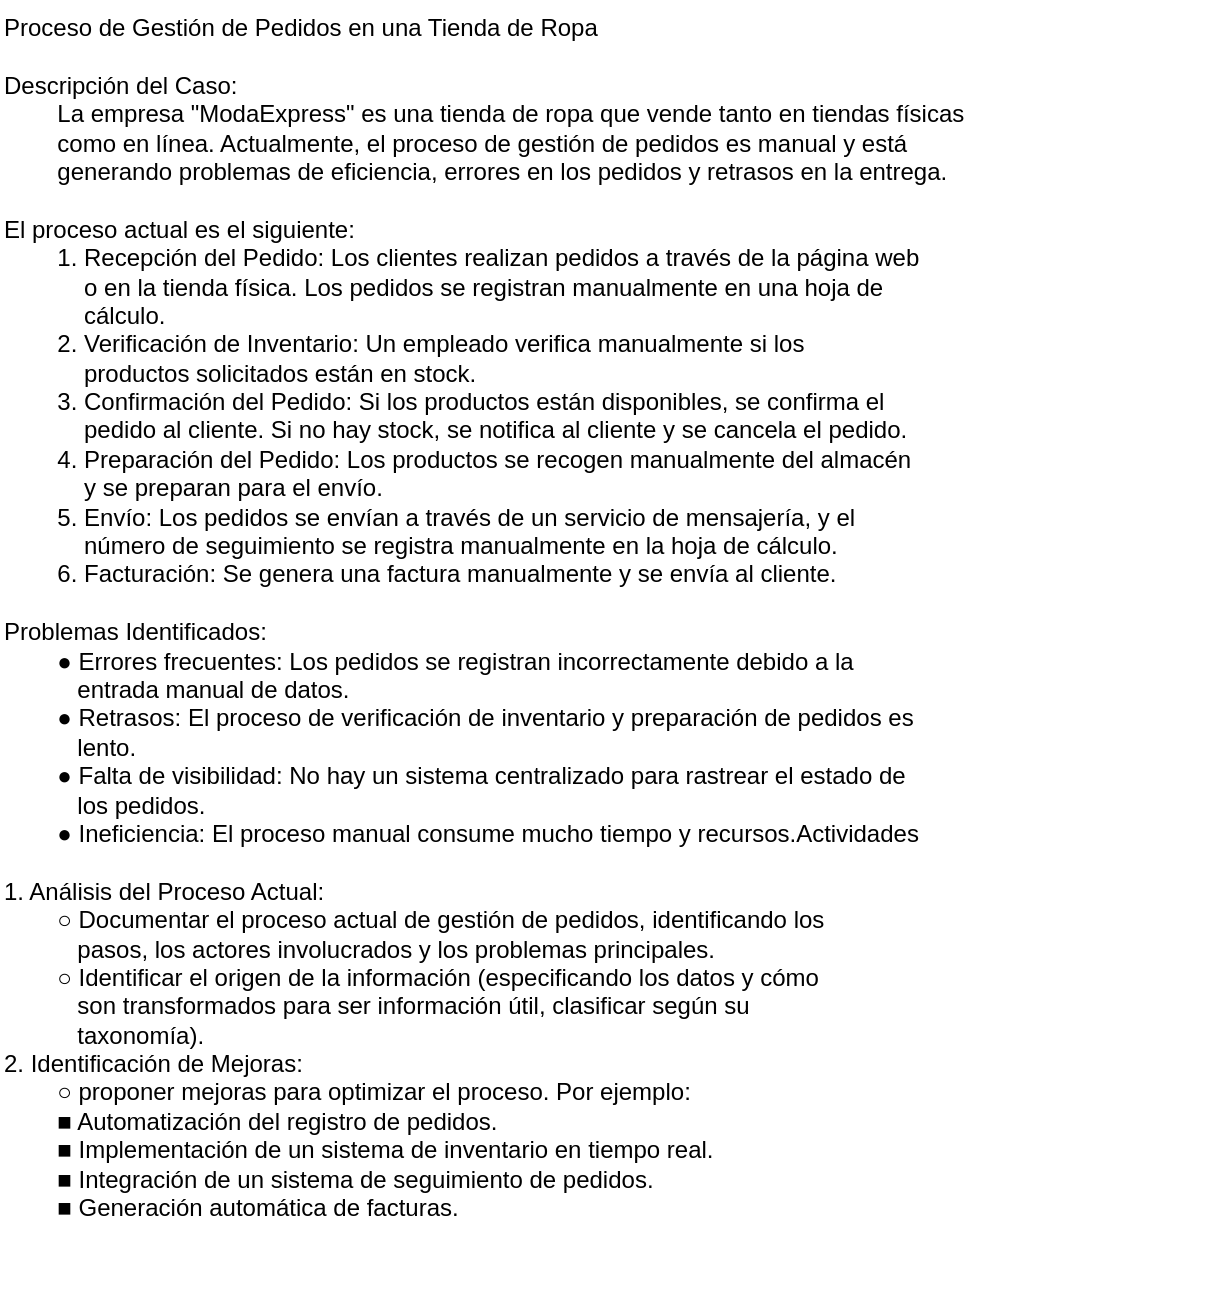 <mxfile version="27.1.4" pages="4">
  <diagram id="5YTHDg19CeCrRiQ4i6nN" name="Casos de Uso">
    <mxGraphModel dx="1181" dy="696" grid="1" gridSize="10" guides="1" tooltips="1" connect="1" arrows="1" fold="1" page="1" pageScale="1" pageWidth="100000" pageHeight="100000" math="0" shadow="0">
      <root>
        <mxCell id="0" />
        <mxCell id="1" parent="0" />
        <mxCell id="kd1G-dfVbS24iCWZsoGM-1" value="Proceso de Gestión de Pedidos en una Tienda de Ropa&lt;br&gt;&lt;br&gt;&lt;div&gt;Descripción del Caso:&lt;br&gt;&lt;span style=&quot;white-space: pre;&quot;&gt;&#x9;&lt;/span&gt;La empresa &quot;ModaExpress&quot; es una tienda de ropa que vende tanto en tiendas físicas&lt;br&gt;&lt;span style=&quot;white-space: pre;&quot;&gt;&#x9;&lt;/span&gt;como en línea. Actualmente, el proceso de gestión de pedidos es manual y está&lt;br&gt;&lt;span style=&quot;white-space: pre;&quot;&gt;&#x9;&lt;/span&gt;generando problemas de eficiencia, errores en los pedidos y retrasos en la entrega.&lt;br&gt;&lt;br&gt;&lt;/div&gt;&lt;div&gt;El proceso actual es el siguiente:&lt;br&gt;&lt;span style=&quot;white-space: pre;&quot;&gt;&#x9;&lt;/span&gt;1.​ Recepción del Pedido: Los clientes realizan pedidos a través de la página web&lt;br&gt;&lt;span style=&quot;white-space: pre;&quot;&gt;&#x9;&lt;/span&gt;&amp;nbsp; &amp;nbsp; o en la tienda física. Los pedidos se registran manualmente en una hoja de&lt;br&gt;&lt;span style=&quot;white-space: pre;&quot;&gt;&#x9;&lt;/span&gt;&amp;nbsp; &amp;nbsp; cálculo.&lt;br&gt;&lt;span style=&quot;white-space: pre;&quot;&gt;&#x9;&lt;/span&gt;2.​ Verificación de Inventario: Un empleado verifica manualmente si los&lt;br&gt;&lt;span style=&quot;white-space: pre;&quot;&gt;&#x9;&lt;/span&gt;&amp;nbsp; &amp;nbsp; productos solicitados están en stock.&lt;br&gt;&lt;span style=&quot;white-space: pre;&quot;&gt;&#x9;&lt;/span&gt;3.​ Confirmación del Pedido: Si los productos están disponibles, se confirma el&lt;br&gt;&lt;span style=&quot;white-space: pre;&quot;&gt;&#x9;&lt;/span&gt;&amp;nbsp; &amp;nbsp; pedido al cliente. Si no hay stock, se notifica al cliente y se cancela el pedido.&lt;br&gt;&lt;span style=&quot;white-space: pre;&quot;&gt;&#x9;&lt;/span&gt;4.​ Preparación del Pedido: Los productos se recogen manualmente del almacén&lt;br&gt;&lt;span style=&quot;white-space: pre;&quot;&gt;&#x9;&lt;/span&gt;&amp;nbsp; &amp;nbsp; y se preparan para el envío.&lt;br&gt;&lt;span style=&quot;white-space: pre;&quot;&gt;&#x9;&lt;/span&gt;5.​ Envío: Los pedidos se envían a través de un servicio de mensajería, y el&lt;br&gt;&lt;span style=&quot;white-space: pre;&quot;&gt;&#x9;&lt;/span&gt;&amp;nbsp; &amp;nbsp; número de seguimiento se registra manualmente en la hoja de cálculo.&lt;br&gt;&lt;span style=&quot;white-space: pre;&quot;&gt;&#x9;&lt;/span&gt;6.​ Facturación: Se genera una factura manualmente y se envía al cliente.&lt;br&gt;&lt;br&gt;&lt;/div&gt;&lt;div&gt;Problemas Identificados:&lt;br&gt;&lt;span style=&quot;white-space: pre;&quot;&gt;&#x9;&lt;/span&gt;●​ Errores frecuentes: Los pedidos se registran incorrectamente debido a la&lt;br&gt;&lt;span style=&quot;white-space: pre;&quot;&gt;&#x9;&lt;/span&gt;&amp;nbsp; &amp;nbsp;entrada manual de datos.&lt;br&gt;&lt;span style=&quot;white-space: pre;&quot;&gt;&#x9;&lt;/span&gt;●​ Retrasos: El proceso de verificación de inventario y preparación de pedidos es&lt;br&gt;&lt;span style=&quot;white-space: pre;&quot;&gt;&#x9;&lt;/span&gt;&amp;nbsp; &amp;nbsp;lento.&lt;br&gt;&lt;span style=&quot;white-space: pre;&quot;&gt;&#x9;&lt;/span&gt;●​ Falta de visibilidad: No hay un sistema centralizado para rastrear el estado de&lt;br&gt;&lt;span style=&quot;white-space: pre;&quot;&gt;&#x9;&lt;/span&gt;&amp;nbsp; &amp;nbsp;los pedidos.&lt;br&gt;&lt;span style=&quot;white-space: pre;&quot;&gt;&#x9;&lt;/span&gt;●​ Ineficiencia: El proceso manual consume mucho tiempo y recursos.Actividades&lt;br&gt;&lt;br&gt;&lt;/div&gt;&lt;div&gt;1.​ Análisis del Proceso Actual:&lt;br&gt;&lt;span style=&quot;white-space: pre;&quot;&gt;&#x9;&lt;/span&gt;○​ Documentar el proceso actual de gestión de pedidos, identificando los&lt;br&gt;&lt;span style=&quot;white-space: pre;&quot;&gt;&#x9;&lt;/span&gt;&amp;nbsp; &amp;nbsp;pasos, los actores involucrados y los problemas principales.&lt;br&gt;&lt;span style=&quot;white-space: pre;&quot;&gt;&#x9;&lt;/span&gt;○​ Identificar el origen de la información (especificando los datos y cómo&lt;br&gt;&lt;span style=&quot;white-space: pre;&quot;&gt;&#x9;&lt;/span&gt;&amp;nbsp; &amp;nbsp;son transformados para ser información útil, clasificar según su&lt;br&gt;&lt;span style=&quot;white-space: pre;&quot;&gt;&#x9;&lt;/span&gt;&amp;nbsp; &amp;nbsp;taxonomía).&lt;br&gt;2.​ Identificación de Mejoras:&lt;br&gt;&lt;span style=&quot;white-space: pre;&quot;&gt;&#x9;&lt;/span&gt;○​ proponer mejoras para optimizar el proceso. Por ejemplo:&lt;br&gt;&lt;span style=&quot;white-space: pre;&quot;&gt;&#x9;&lt;/span&gt;■​ Automatización del registro de pedidos.&lt;br&gt;&lt;span style=&quot;white-space: pre;&quot;&gt;&#x9;&lt;/span&gt;■​ Implementación de un sistema de inventario en tiempo real.&lt;br&gt;&lt;span style=&quot;white-space: pre;&quot;&gt;&#x9;&lt;/span&gt;■​ Integración de un sistema de seguimiento de pedidos.&lt;br&gt;&lt;span style=&quot;white-space: pre;&quot;&gt;&#x9;&lt;/span&gt;■​ Generación automática de facturas.&lt;/div&gt;" style="text;whiteSpace=wrap;html=1;" vertex="1" parent="1">
          <mxGeometry x="270" y="130" width="610" height="650" as="geometry" />
        </mxCell>
      </root>
    </mxGraphModel>
  </diagram>
  <diagram id="VbNzpKQaDU-6g5852hGO" name="DiagramaDeClase">
    <mxGraphModel dx="2427" dy="887" grid="1" gridSize="10" guides="1" tooltips="1" connect="1" arrows="1" fold="1" page="0" pageScale="1" pageWidth="827" pageHeight="1169" math="0" shadow="0">
      <root>
        <mxCell id="0" />
        <mxCell id="1" parent="0" />
        <mxCell id="uJ49cOgsuwF6b2q5U07R-47" style="edgeStyle=orthogonalEdgeStyle;rounded=0;orthogonalLoop=1;jettySize=auto;html=1;fontSize=12;startSize=8;endSize=8;" parent="1" source="uJ49cOgsuwF6b2q5U07R-1" target="uJ49cOgsuwF6b2q5U07R-7" edge="1">
          <mxGeometry relative="1" as="geometry" />
        </mxCell>
        <mxCell id="uJ49cOgsuwF6b2q5U07R-52" style="edgeStyle=orthogonalEdgeStyle;rounded=0;orthogonalLoop=1;jettySize=auto;html=1;entryX=0.5;entryY=0;entryDx=0;entryDy=0;fontSize=12;startSize=8;endSize=8;" parent="1" source="uJ49cOgsuwF6b2q5U07R-1" target="uJ49cOgsuwF6b2q5U07R-15" edge="1">
          <mxGeometry relative="1" as="geometry" />
        </mxCell>
        <mxCell id="uJ49cOgsuwF6b2q5U07R-1" value="Usuario" style="swimlane;fontStyle=0;childLayout=stackLayout;horizontal=1;startSize=26;fillColor=none;horizontalStack=0;resizeParent=1;resizeParentMax=0;resizeLast=0;collapsible=1;marginBottom=0;whiteSpace=wrap;html=1;" parent="1" vertex="1">
          <mxGeometry x="-540" y="-70" width="140" height="234" as="geometry" />
        </mxCell>
        <mxCell id="uJ49cOgsuwF6b2q5U07R-2" value="+ id" style="text;strokeColor=none;fillColor=none;align=left;verticalAlign=top;spacingLeft=4;spacingRight=4;overflow=hidden;rotatable=0;points=[[0,0.5],[1,0.5]];portConstraint=eastwest;whiteSpace=wrap;html=1;" parent="uJ49cOgsuwF6b2q5U07R-1" vertex="1">
          <mxGeometry y="26" width="140" height="26" as="geometry" />
        </mxCell>
        <mxCell id="uJ49cOgsuwF6b2q5U07R-3" value="+ UserName: String" style="text;strokeColor=none;fillColor=none;align=left;verticalAlign=top;spacingLeft=4;spacingRight=4;overflow=hidden;rotatable=0;points=[[0,0.5],[1,0.5]];portConstraint=eastwest;whiteSpace=wrap;html=1;" parent="uJ49cOgsuwF6b2q5U07R-1" vertex="1">
          <mxGeometry y="52" width="140" height="26" as="geometry" />
        </mxCell>
        <mxCell id="uJ49cOgsuwF6b2q5U07R-4" value="+ password: String" style="text;strokeColor=none;fillColor=none;align=left;verticalAlign=top;spacingLeft=4;spacingRight=4;overflow=hidden;rotatable=0;points=[[0,0.5],[1,0.5]];portConstraint=eastwest;whiteSpace=wrap;html=1;" parent="uJ49cOgsuwF6b2q5U07R-1" vertex="1">
          <mxGeometry y="78" width="140" height="26" as="geometry" />
        </mxCell>
        <mxCell id="uJ49cOgsuwF6b2q5U07R-5" value="+ gmail: String" style="text;strokeColor=none;fillColor=none;align=left;verticalAlign=top;spacingLeft=4;spacingRight=4;overflow=hidden;rotatable=0;points=[[0,0.5],[1,0.5]];portConstraint=eastwest;whiteSpace=wrap;html=1;" parent="uJ49cOgsuwF6b2q5U07R-1" vertex="1">
          <mxGeometry y="104" width="140" height="26" as="geometry" />
        </mxCell>
        <mxCell id="uJ49cOgsuwF6b2q5U07R-6" value="+ rol: String" style="text;strokeColor=none;fillColor=none;align=left;verticalAlign=top;spacingLeft=4;spacingRight=4;overflow=hidden;rotatable=0;points=[[0,0.5],[1,0.5]];portConstraint=eastwest;whiteSpace=wrap;html=1;" parent="uJ49cOgsuwF6b2q5U07R-1" vertex="1">
          <mxGeometry y="130" width="140" height="26" as="geometry" />
        </mxCell>
        <mxCell id="uJ49cOgsuwF6b2q5U07R-53" value="+ CrearUsuario()" style="text;strokeColor=none;fillColor=none;align=left;verticalAlign=top;spacingLeft=4;spacingRight=4;overflow=hidden;rotatable=0;points=[[0,0.5],[1,0.5]];portConstraint=eastwest;whiteSpace=wrap;html=1;" parent="uJ49cOgsuwF6b2q5U07R-1" vertex="1">
          <mxGeometry y="156" width="140" height="26" as="geometry" />
        </mxCell>
        <mxCell id="uJ49cOgsuwF6b2q5U07R-54" value="+ UpdateUsuario()" style="text;strokeColor=none;fillColor=none;align=left;verticalAlign=top;spacingLeft=4;spacingRight=4;overflow=hidden;rotatable=0;points=[[0,0.5],[1,0.5]];portConstraint=eastwest;whiteSpace=wrap;html=1;" parent="uJ49cOgsuwF6b2q5U07R-1" vertex="1">
          <mxGeometry y="182" width="140" height="26" as="geometry" />
        </mxCell>
        <mxCell id="uJ49cOgsuwF6b2q5U07R-55" value="+ DeleteUsuario()" style="text;strokeColor=none;fillColor=none;align=left;verticalAlign=top;spacingLeft=4;spacingRight=4;overflow=hidden;rotatable=0;points=[[0,0.5],[1,0.5]];portConstraint=eastwest;whiteSpace=wrap;html=1;" parent="uJ49cOgsuwF6b2q5U07R-1" vertex="1">
          <mxGeometry y="208" width="140" height="26" as="geometry" />
        </mxCell>
        <mxCell id="uJ49cOgsuwF6b2q5U07R-61" style="edgeStyle=elbowEdgeStyle;rounded=0;orthogonalLoop=1;jettySize=auto;html=1;entryX=1.014;entryY=-0.154;entryDx=0;entryDy=0;fontSize=12;startSize=8;endSize=8;entryPerimeter=0;" parent="1" source="uJ49cOgsuwF6b2q5U07R-7" target="uJ49cOgsuwF6b2q5U07R-24" edge="1">
          <mxGeometry relative="1" as="geometry" />
        </mxCell>
        <mxCell id="uJ49cOgsuwF6b2q5U07R-7" value="Empleado" style="swimlane;fontStyle=0;childLayout=stackLayout;horizontal=1;startSize=26;fillColor=none;horizontalStack=0;resizeParent=1;resizeParentMax=0;resizeLast=0;collapsible=1;marginBottom=0;whiteSpace=wrap;html=1;" parent="1" vertex="1">
          <mxGeometry x="-360" y="240" width="140" height="112" as="geometry" />
        </mxCell>
        <mxCell id="uJ49cOgsuwF6b2q5U07R-8" value="+ id" style="text;strokeColor=none;fillColor=none;align=left;verticalAlign=top;spacingLeft=4;spacingRight=4;overflow=hidden;rotatable=0;points=[[0,0.5],[1,0.5]];portConstraint=eastwest;whiteSpace=wrap;html=1;" parent="uJ49cOgsuwF6b2q5U07R-7" vertex="1">
          <mxGeometry y="26" width="140" height="26" as="geometry" />
        </mxCell>
        <mxCell id="uJ49cOgsuwF6b2q5U07R-9" value="+ FechaNacimiento: date" style="text;strokeColor=none;fillColor=none;align=left;verticalAlign=top;spacingLeft=4;spacingRight=4;overflow=hidden;rotatable=0;points=[[0,0.5],[1,0.5]];portConstraint=eastwest;whiteSpace=wrap;html=1;" parent="uJ49cOgsuwF6b2q5U07R-7" vertex="1">
          <mxGeometry y="52" width="140" height="34" as="geometry" />
        </mxCell>
        <mxCell id="uJ49cOgsuwF6b2q5U07R-10" value="+ nombre:String&amp;nbsp;" style="text;strokeColor=none;fillColor=none;align=left;verticalAlign=top;spacingLeft=4;spacingRight=4;overflow=hidden;rotatable=0;points=[[0,0.5],[1,0.5]];portConstraint=eastwest;whiteSpace=wrap;html=1;" parent="uJ49cOgsuwF6b2q5U07R-7" vertex="1">
          <mxGeometry y="86" width="140" height="26" as="geometry" />
        </mxCell>
        <mxCell id="uJ49cOgsuwF6b2q5U07R-11" value="Venta" style="swimlane;fontStyle=0;childLayout=stackLayout;horizontal=1;startSize=26;fillColor=none;horizontalStack=0;resizeParent=1;resizeParentMax=0;resizeLast=0;collapsible=1;marginBottom=0;whiteSpace=wrap;html=1;" parent="1" vertex="1">
          <mxGeometry x="-1050" y="950" width="140" height="182" as="geometry" />
        </mxCell>
        <mxCell id="uJ49cOgsuwF6b2q5U07R-12" value="+ id" style="text;strokeColor=none;fillColor=none;align=left;verticalAlign=top;spacingLeft=4;spacingRight=4;overflow=hidden;rotatable=0;points=[[0,0.5],[1,0.5]];portConstraint=eastwest;whiteSpace=wrap;html=1;" parent="uJ49cOgsuwF6b2q5U07R-11" vertex="1">
          <mxGeometry y="26" width="140" height="26" as="geometry" />
        </mxCell>
        <mxCell id="uJ49cOgsuwF6b2q5U07R-13" value="+MedioPago: String" style="text;strokeColor=none;fillColor=none;align=left;verticalAlign=top;spacingLeft=4;spacingRight=4;overflow=hidden;rotatable=0;points=[[0,0.5],[1,0.5]];portConstraint=eastwest;whiteSpace=wrap;html=1;" parent="uJ49cOgsuwF6b2q5U07R-11" vertex="1">
          <mxGeometry y="52" width="140" height="26" as="geometry" />
        </mxCell>
        <mxCell id="uJ49cOgsuwF6b2q5U07R-14" value="+ SubTotal: String" style="text;strokeColor=none;fillColor=none;align=left;verticalAlign=top;spacingLeft=4;spacingRight=4;overflow=hidden;rotatable=0;points=[[0,0.5],[1,0.5]];portConstraint=eastwest;whiteSpace=wrap;html=1;" parent="uJ49cOgsuwF6b2q5U07R-11" vertex="1">
          <mxGeometry y="78" width="140" height="26" as="geometry" />
        </mxCell>
        <mxCell id="uJ49cOgsuwF6b2q5U07R-43" value="+ Iva: String" style="text;strokeColor=none;fillColor=none;align=left;verticalAlign=top;spacingLeft=4;spacingRight=4;overflow=hidden;rotatable=0;points=[[0,0.5],[1,0.5]];portConstraint=eastwest;whiteSpace=wrap;html=1;" parent="uJ49cOgsuwF6b2q5U07R-11" vertex="1">
          <mxGeometry y="104" width="140" height="26" as="geometry" />
        </mxCell>
        <mxCell id="uJ49cOgsuwF6b2q5U07R-44" value="+ Total: String" style="text;strokeColor=none;fillColor=none;align=left;verticalAlign=top;spacingLeft=4;spacingRight=4;overflow=hidden;rotatable=0;points=[[0,0.5],[1,0.5]];portConstraint=eastwest;whiteSpace=wrap;html=1;" parent="uJ49cOgsuwF6b2q5U07R-11" vertex="1">
          <mxGeometry y="130" width="140" height="26" as="geometry" />
        </mxCell>
        <mxCell id="uJ49cOgsuwF6b2q5U07R-45" value="+ CrearVenta()" style="text;strokeColor=none;fillColor=none;align=left;verticalAlign=top;spacingLeft=4;spacingRight=4;overflow=hidden;rotatable=0;points=[[0,0.5],[1,0.5]];portConstraint=eastwest;whiteSpace=wrap;html=1;" parent="uJ49cOgsuwF6b2q5U07R-11" vertex="1">
          <mxGeometry y="156" width="140" height="26" as="geometry" />
        </mxCell>
        <mxCell id="uJ49cOgsuwF6b2q5U07R-15" value="Cliente" style="swimlane;fontStyle=0;childLayout=stackLayout;horizontal=1;startSize=26;fillColor=none;horizontalStack=0;resizeParent=1;resizeParentMax=0;resizeLast=0;collapsible=1;marginBottom=0;whiteSpace=wrap;html=1;" parent="1" vertex="1">
          <mxGeometry x="-780" y="201" width="140" height="205" as="geometry" />
        </mxCell>
        <mxCell id="uJ49cOgsuwF6b2q5U07R-16" value="+ id" style="text;strokeColor=none;fillColor=none;align=left;verticalAlign=top;spacingLeft=4;spacingRight=4;overflow=hidden;rotatable=0;points=[[0,0.5],[1,0.5]];portConstraint=eastwest;whiteSpace=wrap;html=1;" parent="uJ49cOgsuwF6b2q5U07R-15" vertex="1">
          <mxGeometry y="26" width="140" height="26" as="geometry" />
        </mxCell>
        <mxCell id="uJ49cOgsuwF6b2q5U07R-17" value="+ Dni:String" style="text;strokeColor=none;fillColor=none;align=left;verticalAlign=top;spacingLeft=4;spacingRight=4;overflow=hidden;rotatable=0;points=[[0,0.5],[1,0.5]];portConstraint=eastwest;whiteSpace=wrap;html=1;" parent="uJ49cOgsuwF6b2q5U07R-15" vertex="1">
          <mxGeometry y="52" width="140" height="26" as="geometry" />
        </mxCell>
        <mxCell id="uJ49cOgsuwF6b2q5U07R-18" value="+ FechaNacimiento:date" style="text;strokeColor=none;fillColor=none;align=left;verticalAlign=top;spacingLeft=4;spacingRight=4;overflow=hidden;rotatable=0;points=[[0,0.5],[1,0.5]];portConstraint=eastwest;whiteSpace=wrap;html=1;" parent="uJ49cOgsuwF6b2q5U07R-15" vertex="1">
          <mxGeometry y="78" width="140" height="57" as="geometry" />
        </mxCell>
        <mxCell id="uJ49cOgsuwF6b2q5U07R-41" value="+Direccion:String" style="text;strokeColor=none;fillColor=none;align=left;verticalAlign=top;spacingLeft=4;spacingRight=4;overflow=hidden;rotatable=0;points=[[0,0.5],[1,0.5]];portConstraint=eastwest;whiteSpace=wrap;html=1;" parent="uJ49cOgsuwF6b2q5U07R-15" vertex="1">
          <mxGeometry y="135" width="140" height="35" as="geometry" />
        </mxCell>
        <mxCell id="uJ49cOgsuwF6b2q5U07R-56" value="+ActualizarDatos()" style="text;strokeColor=none;fillColor=none;align=left;verticalAlign=top;spacingLeft=4;spacingRight=4;overflow=hidden;rotatable=0;points=[[0,0.5],[1,0.5]];portConstraint=eastwest;whiteSpace=wrap;html=1;" parent="uJ49cOgsuwF6b2q5U07R-15" vertex="1">
          <mxGeometry y="170" width="140" height="35" as="geometry" />
        </mxCell>
        <mxCell id="uJ49cOgsuwF6b2q5U07R-63" style="edgeStyle=none;curved=1;rounded=0;orthogonalLoop=1;jettySize=auto;html=1;fontSize=12;startSize=8;endSize=8;" parent="1" source="uJ49cOgsuwF6b2q5U07R-19" target="uJ49cOgsuwF6b2q5U07R-11" edge="1">
          <mxGeometry relative="1" as="geometry" />
        </mxCell>
        <mxCell id="uJ49cOgsuwF6b2q5U07R-19" value="Pedidos" style="swimlane;fontStyle=0;childLayout=stackLayout;horizontal=1;startSize=26;fillColor=none;horizontalStack=0;resizeParent=1;resizeParentMax=0;resizeLast=0;collapsible=1;marginBottom=0;whiteSpace=wrap;html=1;" parent="1" vertex="1">
          <mxGeometry x="-1050" y="676" width="140" height="156" as="geometry" />
        </mxCell>
        <mxCell id="uJ49cOgsuwF6b2q5U07R-20" value="+ id" style="text;strokeColor=none;fillColor=none;align=left;verticalAlign=top;spacingLeft=4;spacingRight=4;overflow=hidden;rotatable=0;points=[[0,0.5],[1,0.5]];portConstraint=eastwest;whiteSpace=wrap;html=1;" parent="uJ49cOgsuwF6b2q5U07R-19" vertex="1">
          <mxGeometry y="26" width="140" height="26" as="geometry" />
        </mxCell>
        <mxCell id="uJ49cOgsuwF6b2q5U07R-21" value="+ fecha: String" style="text;strokeColor=none;fillColor=none;align=left;verticalAlign=top;spacingLeft=4;spacingRight=4;overflow=hidden;rotatable=0;points=[[0,0.5],[1,0.5]];portConstraint=eastwest;whiteSpace=wrap;html=1;" parent="uJ49cOgsuwF6b2q5U07R-19" vertex="1">
          <mxGeometry y="52" width="140" height="26" as="geometry" />
        </mxCell>
        <mxCell id="uJ49cOgsuwF6b2q5U07R-22" value="+ estado: String" style="text;strokeColor=none;fillColor=none;align=left;verticalAlign=top;spacingLeft=4;spacingRight=4;overflow=hidden;rotatable=0;points=[[0,0.5],[1,0.5]];portConstraint=eastwest;whiteSpace=wrap;html=1;" parent="uJ49cOgsuwF6b2q5U07R-19" vertex="1">
          <mxGeometry y="78" width="140" height="26" as="geometry" />
        </mxCell>
        <mxCell id="uJ49cOgsuwF6b2q5U07R-42" value="+VerificarStock(): String" style="text;strokeColor=none;fillColor=none;align=left;verticalAlign=top;spacingLeft=4;spacingRight=4;overflow=hidden;rotatable=0;points=[[0,0.5],[1,0.5]];portConstraint=eastwest;whiteSpace=wrap;html=1;" parent="uJ49cOgsuwF6b2q5U07R-19" vertex="1">
          <mxGeometry y="104" width="140" height="26" as="geometry" />
        </mxCell>
        <mxCell id="IMc_1PNirZM3jIOjYHXR-1" value="+ tipo: String" style="text;strokeColor=none;fillColor=none;align=left;verticalAlign=top;spacingLeft=4;spacingRight=4;overflow=hidden;rotatable=0;points=[[0,0.5],[1,0.5]];portConstraint=eastwest;whiteSpace=wrap;html=1;" parent="uJ49cOgsuwF6b2q5U07R-19" vertex="1">
          <mxGeometry y="130" width="140" height="26" as="geometry" />
        </mxCell>
        <mxCell id="uJ49cOgsuwF6b2q5U07R-23" value="ControllerPedidos" style="swimlane;fontStyle=0;childLayout=stackLayout;horizontal=1;startSize=26;fillColor=none;horizontalStack=0;resizeParent=1;resizeParentMax=0;resizeLast=0;collapsible=1;marginBottom=0;whiteSpace=wrap;html=1;" parent="1" vertex="1">
          <mxGeometry x="-770" y="676" width="140" height="150" as="geometry" />
        </mxCell>
        <mxCell id="uJ49cOgsuwF6b2q5U07R-24" value="+ Cliente: cliente" style="text;strokeColor=none;fillColor=none;align=left;verticalAlign=top;spacingLeft=4;spacingRight=4;overflow=hidden;rotatable=0;points=[[0,0.5],[1,0.5]];portConstraint=eastwest;whiteSpace=wrap;html=1;" parent="uJ49cOgsuwF6b2q5U07R-23" vertex="1">
          <mxGeometry y="26" width="140" height="26" as="geometry" />
        </mxCell>
        <mxCell id="uJ49cOgsuwF6b2q5U07R-25" value="+ Empleado: empleado" style="text;strokeColor=none;fillColor=none;align=left;verticalAlign=top;spacingLeft=4;spacingRight=4;overflow=hidden;rotatable=0;points=[[0,0.5],[1,0.5]];portConstraint=eastwest;whiteSpace=wrap;html=1;" parent="uJ49cOgsuwF6b2q5U07R-23" vertex="1">
          <mxGeometry y="52" width="140" height="26" as="geometry" />
        </mxCell>
        <mxCell id="uJ49cOgsuwF6b2q5U07R-26" value="+Producto:producto" style="text;strokeColor=none;fillColor=none;align=left;verticalAlign=top;spacingLeft=4;spacingRight=4;overflow=hidden;rotatable=0;points=[[0,0.5],[1,0.5]];portConstraint=eastwest;whiteSpace=wrap;html=1;" parent="uJ49cOgsuwF6b2q5U07R-23" vertex="1">
          <mxGeometry y="78" width="140" height="26" as="geometry" />
        </mxCell>
        <mxCell id="uJ49cOgsuwF6b2q5U07R-40" value="+ CrearPedido()" style="text;strokeColor=none;fillColor=none;align=left;verticalAlign=top;spacingLeft=4;spacingRight=4;overflow=hidden;rotatable=0;points=[[0,0.5],[1,0.5]];portConstraint=eastwest;whiteSpace=wrap;html=1;" parent="uJ49cOgsuwF6b2q5U07R-23" vertex="1">
          <mxGeometry y="104" width="140" height="46" as="geometry" />
        </mxCell>
        <mxCell id="uJ49cOgsuwF6b2q5U07R-31" value="Productos" style="swimlane;fontStyle=0;childLayout=stackLayout;horizontal=1;startSize=26;fillColor=none;horizontalStack=0;resizeParent=1;resizeParentMax=0;resizeLast=0;collapsible=1;marginBottom=0;whiteSpace=wrap;html=1;" parent="1" vertex="1">
          <mxGeometry x="-1290" y="460" width="140" height="104" as="geometry" />
        </mxCell>
        <mxCell id="uJ49cOgsuwF6b2q5U07R-32" value="+ id" style="text;strokeColor=none;fillColor=none;align=left;verticalAlign=top;spacingLeft=4;spacingRight=4;overflow=hidden;rotatable=0;points=[[0,0.5],[1,0.5]];portConstraint=eastwest;whiteSpace=wrap;html=1;" parent="uJ49cOgsuwF6b2q5U07R-31" vertex="1">
          <mxGeometry y="26" width="140" height="26" as="geometry" />
        </mxCell>
        <mxCell id="uJ49cOgsuwF6b2q5U07R-33" value="+ Nombre:String&amp;nbsp;" style="text;strokeColor=none;fillColor=none;align=left;verticalAlign=top;spacingLeft=4;spacingRight=4;overflow=hidden;rotatable=0;points=[[0,0.5],[1,0.5]];portConstraint=eastwest;whiteSpace=wrap;html=1;" parent="uJ49cOgsuwF6b2q5U07R-31" vertex="1">
          <mxGeometry y="52" width="140" height="26" as="geometry" />
        </mxCell>
        <mxCell id="uJ49cOgsuwF6b2q5U07R-34" value="+ Marca: String" style="text;strokeColor=none;fillColor=none;align=left;verticalAlign=top;spacingLeft=4;spacingRight=4;overflow=hidden;rotatable=0;points=[[0,0.5],[1,0.5]];portConstraint=eastwest;whiteSpace=wrap;html=1;" parent="uJ49cOgsuwF6b2q5U07R-31" vertex="1">
          <mxGeometry y="78" width="140" height="26" as="geometry" />
        </mxCell>
        <mxCell id="uJ49cOgsuwF6b2q5U07R-64" style="edgeStyle=none;curved=1;rounded=0;orthogonalLoop=1;jettySize=auto;html=1;entryX=0.5;entryY=0;entryDx=0;entryDy=0;fontSize=12;startSize=8;endSize=8;" parent="1" source="uJ49cOgsuwF6b2q5U07R-35" target="uJ49cOgsuwF6b2q5U07R-19" edge="1">
          <mxGeometry relative="1" as="geometry" />
        </mxCell>
        <mxCell id="uJ49cOgsuwF6b2q5U07R-35" value="Stock" style="swimlane;fontStyle=0;childLayout=stackLayout;horizontal=1;startSize=26;fillColor=none;horizontalStack=0;resizeParent=1;resizeParentMax=0;resizeLast=0;collapsible=1;marginBottom=0;whiteSpace=wrap;html=1;" parent="1" vertex="1">
          <mxGeometry x="-1050" y="460" width="140" height="104" as="geometry" />
        </mxCell>
        <mxCell id="uJ49cOgsuwF6b2q5U07R-36" value="+ id" style="text;strokeColor=none;fillColor=none;align=left;verticalAlign=top;spacingLeft=4;spacingRight=4;overflow=hidden;rotatable=0;points=[[0,0.5],[1,0.5]];portConstraint=eastwest;whiteSpace=wrap;html=1;" parent="uJ49cOgsuwF6b2q5U07R-35" vertex="1">
          <mxGeometry y="26" width="140" height="26" as="geometry" />
        </mxCell>
        <mxCell id="uJ49cOgsuwF6b2q5U07R-37" value="+ cantidad: String" style="text;strokeColor=none;fillColor=none;align=left;verticalAlign=top;spacingLeft=4;spacingRight=4;overflow=hidden;rotatable=0;points=[[0,0.5],[1,0.5]];portConstraint=eastwest;whiteSpace=wrap;html=1;" parent="uJ49cOgsuwF6b2q5U07R-35" vertex="1">
          <mxGeometry y="52" width="140" height="26" as="geometry" />
        </mxCell>
        <mxCell id="uJ49cOgsuwF6b2q5U07R-38" value="+ ActualizarStock(): type" style="text;strokeColor=none;fillColor=none;align=left;verticalAlign=top;spacingLeft=4;spacingRight=4;overflow=hidden;rotatable=0;points=[[0,0.5],[1,0.5]];portConstraint=eastwest;whiteSpace=wrap;html=1;" parent="uJ49cOgsuwF6b2q5U07R-35" vertex="1">
          <mxGeometry y="78" width="140" height="26" as="geometry" />
        </mxCell>
        <mxCell id="uJ49cOgsuwF6b2q5U07R-48" value="ServicePedido" style="swimlane;fontStyle=0;childLayout=stackLayout;horizontal=1;startSize=26;fillColor=none;horizontalStack=0;resizeParent=1;resizeParentMax=0;resizeLast=0;collapsible=1;marginBottom=0;whiteSpace=wrap;html=1;" parent="1" vertex="1">
          <mxGeometry x="-1420" y="680" width="230" height="104" as="geometry" />
        </mxCell>
        <mxCell id="uJ49cOgsuwF6b2q5U07R-49" value="+ EstadoPedido(): type" style="text;strokeColor=none;fillColor=none;align=left;verticalAlign=top;spacingLeft=4;spacingRight=4;overflow=hidden;rotatable=0;points=[[0,0.5],[1,0.5]];portConstraint=eastwest;whiteSpace=wrap;html=1;" parent="uJ49cOgsuwF6b2q5U07R-48" vertex="1">
          <mxGeometry y="26" width="230" height="26" as="geometry" />
        </mxCell>
        <mxCell id="uJ49cOgsuwF6b2q5U07R-50" value="+ NotificarDisponibilidad(): type" style="text;strokeColor=none;fillColor=none;align=left;verticalAlign=top;spacingLeft=4;spacingRight=4;overflow=hidden;rotatable=0;points=[[0,0.5],[1,0.5]];portConstraint=eastwest;whiteSpace=wrap;html=1;" parent="uJ49cOgsuwF6b2q5U07R-48" vertex="1">
          <mxGeometry y="52" width="230" height="26" as="geometry" />
        </mxCell>
        <mxCell id="uJ49cOgsuwF6b2q5U07R-51" value="+ CancelarPedido()&amp;nbsp;" style="text;strokeColor=none;fillColor=none;align=left;verticalAlign=top;spacingLeft=4;spacingRight=4;overflow=hidden;rotatable=0;points=[[0,0.5],[1,0.5]];portConstraint=eastwest;whiteSpace=wrap;html=1;" parent="uJ49cOgsuwF6b2q5U07R-48" vertex="1">
          <mxGeometry y="78" width="230" height="26" as="geometry" />
        </mxCell>
        <mxCell id="uJ49cOgsuwF6b2q5U07R-57" style="edgeStyle=none;curved=1;rounded=0;orthogonalLoop=1;jettySize=auto;html=1;entryX=0.443;entryY=0;entryDx=0;entryDy=0;entryPerimeter=0;fontSize=12;startSize=8;endSize=8;" parent="1" source="uJ49cOgsuwF6b2q5U07R-15" target="uJ49cOgsuwF6b2q5U07R-23" edge="1">
          <mxGeometry relative="1" as="geometry" />
        </mxCell>
        <mxCell id="uJ49cOgsuwF6b2q5U07R-58" style="edgeStyle=none;curved=1;rounded=0;orthogonalLoop=1;jettySize=auto;html=1;entryX=0;entryY=0;entryDx=0;entryDy=0;entryPerimeter=0;fontSize=12;startSize=8;endSize=8;" parent="1" source="uJ49cOgsuwF6b2q5U07R-31" target="uJ49cOgsuwF6b2q5U07R-37" edge="1">
          <mxGeometry relative="1" as="geometry" />
        </mxCell>
        <mxCell id="uJ49cOgsuwF6b2q5U07R-62" style="edgeStyle=none;curved=1;rounded=0;orthogonalLoop=1;jettySize=auto;html=1;exitX=0;exitY=0.5;exitDx=0;exitDy=0;entryX=1;entryY=0.5;entryDx=0;entryDy=0;fontSize=12;startSize=8;endSize=8;" parent="1" source="uJ49cOgsuwF6b2q5U07R-24" target="uJ49cOgsuwF6b2q5U07R-20" edge="1">
          <mxGeometry relative="1" as="geometry" />
        </mxCell>
      </root>
    </mxGraphModel>
  </diagram>
  <diagram id="6anV5IoP9Md_UmfUlNSr" name="Modelo de dominio">
    <mxGraphModel dx="2343" dy="406" grid="1" gridSize="10" guides="1" tooltips="1" connect="1" arrows="1" fold="1" page="1" pageScale="1" pageWidth="827" pageHeight="1169" math="0" shadow="0">
      <root>
        <mxCell id="0" />
        <mxCell id="1" parent="0" />
        <mxCell id="iXZ_1APcKPDcDF1YwzaP-1" style="edgeStyle=orthogonalEdgeStyle;rounded=0;orthogonalLoop=1;jettySize=auto;html=1;fontSize=12;startSize=8;endSize=8;endArrow=none;startFill=0;" parent="1" source="iXZ_1APcKPDcDF1YwzaP-3" target="iXZ_1APcKPDcDF1YwzaP-13" edge="1">
          <mxGeometry relative="1" as="geometry" />
        </mxCell>
        <mxCell id="iXZ_1APcKPDcDF1YwzaP-2" style="edgeStyle=orthogonalEdgeStyle;rounded=0;orthogonalLoop=1;jettySize=auto;html=1;entryX=0.5;entryY=0;entryDx=0;entryDy=0;fontSize=12;startSize=8;endSize=8;endArrow=none;startFill=0;" parent="1" source="iXZ_1APcKPDcDF1YwzaP-3" target="iXZ_1APcKPDcDF1YwzaP-24" edge="1">
          <mxGeometry relative="1" as="geometry" />
        </mxCell>
        <mxCell id="iXZ_1APcKPDcDF1YwzaP-3" value="Usuario" style="swimlane;fontStyle=0;childLayout=stackLayout;horizontal=1;startSize=26;fillColor=none;horizontalStack=0;resizeParent=1;resizeParentMax=0;resizeLast=0;collapsible=1;marginBottom=0;whiteSpace=wrap;html=1;" parent="1" vertex="1">
          <mxGeometry x="-463" y="100" width="140" height="130" as="geometry" />
        </mxCell>
        <mxCell id="iXZ_1APcKPDcDF1YwzaP-5" value="+ UserName" style="text;strokeColor=none;fillColor=none;align=left;verticalAlign=top;spacingLeft=4;spacingRight=4;overflow=hidden;rotatable=0;points=[[0,0.5],[1,0.5]];portConstraint=eastwest;whiteSpace=wrap;html=1;" parent="iXZ_1APcKPDcDF1YwzaP-3" vertex="1">
          <mxGeometry y="26" width="140" height="26" as="geometry" />
        </mxCell>
        <mxCell id="iXZ_1APcKPDcDF1YwzaP-6" value="+ password" style="text;strokeColor=none;fillColor=none;align=left;verticalAlign=top;spacingLeft=4;spacingRight=4;overflow=hidden;rotatable=0;points=[[0,0.5],[1,0.5]];portConstraint=eastwest;whiteSpace=wrap;html=1;" parent="iXZ_1APcKPDcDF1YwzaP-3" vertex="1">
          <mxGeometry y="52" width="140" height="26" as="geometry" />
        </mxCell>
        <mxCell id="iXZ_1APcKPDcDF1YwzaP-7" value="+ gmail" style="text;strokeColor=none;fillColor=none;align=left;verticalAlign=top;spacingLeft=4;spacingRight=4;overflow=hidden;rotatable=0;points=[[0,0.5],[1,0.5]];portConstraint=eastwest;whiteSpace=wrap;html=1;" parent="iXZ_1APcKPDcDF1YwzaP-3" vertex="1">
          <mxGeometry y="78" width="140" height="26" as="geometry" />
        </mxCell>
        <mxCell id="iXZ_1APcKPDcDF1YwzaP-8" value="+ rol" style="text;strokeColor=none;fillColor=none;align=left;verticalAlign=top;spacingLeft=4;spacingRight=4;overflow=hidden;rotatable=0;points=[[0,0.5],[1,0.5]];portConstraint=eastwest;whiteSpace=wrap;html=1;" parent="iXZ_1APcKPDcDF1YwzaP-3" vertex="1">
          <mxGeometry y="104" width="140" height="26" as="geometry" />
        </mxCell>
        <mxCell id="iXZ_1APcKPDcDF1YwzaP-13" value="Empleado" style="swimlane;fontStyle=0;childLayout=stackLayout;horizontal=1;startSize=26;fillColor=none;horizontalStack=0;resizeParent=1;resizeParentMax=0;resizeLast=0;collapsible=1;marginBottom=0;whiteSpace=wrap;html=1;" parent="1" vertex="1">
          <mxGeometry x="-270" y="330" width="140" height="86" as="geometry" />
        </mxCell>
        <mxCell id="iXZ_1APcKPDcDF1YwzaP-15" value="+ FechaNacimiento" style="text;strokeColor=none;fillColor=none;align=left;verticalAlign=top;spacingLeft=4;spacingRight=4;overflow=hidden;rotatable=0;points=[[0,0.5],[1,0.5]];portConstraint=eastwest;whiteSpace=wrap;html=1;" parent="iXZ_1APcKPDcDF1YwzaP-13" vertex="1">
          <mxGeometry y="26" width="140" height="34" as="geometry" />
        </mxCell>
        <mxCell id="iXZ_1APcKPDcDF1YwzaP-16" value="+ nombre" style="text;strokeColor=none;fillColor=none;align=left;verticalAlign=top;spacingLeft=4;spacingRight=4;overflow=hidden;rotatable=0;points=[[0,0.5],[1,0.5]];portConstraint=eastwest;whiteSpace=wrap;html=1;" parent="iXZ_1APcKPDcDF1YwzaP-13" vertex="1">
          <mxGeometry y="60" width="140" height="26" as="geometry" />
        </mxCell>
        <mxCell id="iXZ_1APcKPDcDF1YwzaP-78" style="edgeStyle=orthogonalEdgeStyle;rounded=0;orthogonalLoop=1;jettySize=auto;html=1;endArrow=none;startFill=0;" parent="1" source="iXZ_1APcKPDcDF1YwzaP-17" target="iXZ_1APcKPDcDF1YwzaP-31" edge="1">
          <mxGeometry relative="1" as="geometry" />
        </mxCell>
        <mxCell id="iXZ_1APcKPDcDF1YwzaP-17" value="Venta" style="swimlane;fontStyle=0;childLayout=stackLayout;horizontal=1;startSize=26;fillColor=none;horizontalStack=0;resizeParent=1;resizeParentMax=0;resizeLast=0;collapsible=1;marginBottom=0;whiteSpace=wrap;html=1;" parent="1" vertex="1">
          <mxGeometry x="-750" y="520" width="140" height="130" as="geometry" />
        </mxCell>
        <mxCell id="iXZ_1APcKPDcDF1YwzaP-19" value="+MedioPago" style="text;strokeColor=none;fillColor=none;align=left;verticalAlign=top;spacingLeft=4;spacingRight=4;overflow=hidden;rotatable=0;points=[[0,0.5],[1,0.5]];portConstraint=eastwest;whiteSpace=wrap;html=1;" parent="iXZ_1APcKPDcDF1YwzaP-17" vertex="1">
          <mxGeometry y="26" width="140" height="26" as="geometry" />
        </mxCell>
        <mxCell id="iXZ_1APcKPDcDF1YwzaP-20" value="+ SubTotal" style="text;strokeColor=none;fillColor=none;align=left;verticalAlign=top;spacingLeft=4;spacingRight=4;overflow=hidden;rotatable=0;points=[[0,0.5],[1,0.5]];portConstraint=eastwest;whiteSpace=wrap;html=1;" parent="iXZ_1APcKPDcDF1YwzaP-17" vertex="1">
          <mxGeometry y="52" width="140" height="26" as="geometry" />
        </mxCell>
        <mxCell id="iXZ_1APcKPDcDF1YwzaP-21" value="+ Iva" style="text;strokeColor=none;fillColor=none;align=left;verticalAlign=top;spacingLeft=4;spacingRight=4;overflow=hidden;rotatable=0;points=[[0,0.5],[1,0.5]];portConstraint=eastwest;whiteSpace=wrap;html=1;" parent="iXZ_1APcKPDcDF1YwzaP-17" vertex="1">
          <mxGeometry y="78" width="140" height="26" as="geometry" />
        </mxCell>
        <mxCell id="iXZ_1APcKPDcDF1YwzaP-22" value="+ Total" style="text;strokeColor=none;fillColor=none;align=left;verticalAlign=top;spacingLeft=4;spacingRight=4;overflow=hidden;rotatable=0;points=[[0,0.5],[1,0.5]];portConstraint=eastwest;whiteSpace=wrap;html=1;" parent="iXZ_1APcKPDcDF1YwzaP-17" vertex="1">
          <mxGeometry y="104" width="140" height="26" as="geometry" />
        </mxCell>
        <mxCell id="iXZ_1APcKPDcDF1YwzaP-58" style="edgeStyle=orthogonalEdgeStyle;rounded=0;orthogonalLoop=1;jettySize=auto;html=1;endArrow=none;startFill=0;" parent="1" source="iXZ_1APcKPDcDF1YwzaP-24" target="iXZ_1APcKPDcDF1YwzaP-31" edge="1">
          <mxGeometry relative="1" as="geometry" />
        </mxCell>
        <mxCell id="iXZ_1APcKPDcDF1YwzaP-24" value="Cliente" style="swimlane;fontStyle=0;childLayout=stackLayout;horizontal=1;startSize=26;fillColor=none;horizontalStack=0;resizeParent=1;resizeParentMax=0;resizeLast=0;collapsible=1;marginBottom=0;whiteSpace=wrap;html=1;" parent="1" vertex="1">
          <mxGeometry x="-690" y="291" width="140" height="144" as="geometry" />
        </mxCell>
        <mxCell id="iXZ_1APcKPDcDF1YwzaP-26" value="+ Dni&lt;span style=&quot;white-space: pre;&quot;&gt;&#x9;&lt;/span&gt;" style="text;strokeColor=none;fillColor=none;align=left;verticalAlign=top;spacingLeft=4;spacingRight=4;overflow=hidden;rotatable=0;points=[[0,0.5],[1,0.5]];portConstraint=eastwest;whiteSpace=wrap;html=1;" parent="iXZ_1APcKPDcDF1YwzaP-24" vertex="1">
          <mxGeometry y="26" width="140" height="26" as="geometry" />
        </mxCell>
        <mxCell id="iXZ_1APcKPDcDF1YwzaP-27" value="+ FechaNacimiento" style="text;strokeColor=none;fillColor=none;align=left;verticalAlign=top;spacingLeft=4;spacingRight=4;overflow=hidden;rotatable=0;points=[[0,0.5],[1,0.5]];portConstraint=eastwest;whiteSpace=wrap;html=1;" parent="iXZ_1APcKPDcDF1YwzaP-24" vertex="1">
          <mxGeometry y="52" width="140" height="57" as="geometry" />
        </mxCell>
        <mxCell id="iXZ_1APcKPDcDF1YwzaP-28" value="+Direccion" style="text;strokeColor=none;fillColor=none;align=left;verticalAlign=top;spacingLeft=4;spacingRight=4;overflow=hidden;rotatable=0;points=[[0,0.5],[1,0.5]];portConstraint=eastwest;whiteSpace=wrap;html=1;" parent="iXZ_1APcKPDcDF1YwzaP-24" vertex="1">
          <mxGeometry y="109" width="140" height="35" as="geometry" />
        </mxCell>
        <mxCell id="iXZ_1APcKPDcDF1YwzaP-31" value="Pedidos" style="swimlane;fontStyle=0;childLayout=stackLayout;horizontal=1;startSize=26;fillColor=none;horizontalStack=0;resizeParent=1;resizeParentMax=0;resizeLast=0;collapsible=1;marginBottom=0;whiteSpace=wrap;html=1;" parent="1" vertex="1">
          <mxGeometry x="-470" y="485" width="140" height="78" as="geometry" />
        </mxCell>
        <mxCell id="iXZ_1APcKPDcDF1YwzaP-33" value="+ fecha" style="text;strokeColor=none;fillColor=none;align=left;verticalAlign=top;spacingLeft=4;spacingRight=4;overflow=hidden;rotatable=0;points=[[0,0.5],[1,0.5]];portConstraint=eastwest;whiteSpace=wrap;html=1;" parent="iXZ_1APcKPDcDF1YwzaP-31" vertex="1">
          <mxGeometry y="26" width="140" height="26" as="geometry" />
        </mxCell>
        <mxCell id="iXZ_1APcKPDcDF1YwzaP-34" value="+ estado" style="text;strokeColor=none;fillColor=none;align=left;verticalAlign=top;spacingLeft=4;spacingRight=4;overflow=hidden;rotatable=0;points=[[0,0.5],[1,0.5]];portConstraint=eastwest;whiteSpace=wrap;html=1;" parent="iXZ_1APcKPDcDF1YwzaP-31" vertex="1">
          <mxGeometry y="52" width="140" height="26" as="geometry" />
        </mxCell>
        <mxCell id="iXZ_1APcKPDcDF1YwzaP-66" style="edgeStyle=orthogonalEdgeStyle;rounded=0;orthogonalLoop=1;jettySize=auto;html=1;entryX=1;entryY=0.25;entryDx=0;entryDy=0;endArrow=none;startFill=0;" parent="1" source="iXZ_1APcKPDcDF1YwzaP-41" target="iXZ_1APcKPDcDF1YwzaP-31" edge="1">
          <mxGeometry relative="1" as="geometry" />
        </mxCell>
        <mxCell id="iXZ_1APcKPDcDF1YwzaP-77" style="edgeStyle=orthogonalEdgeStyle;rounded=0;orthogonalLoop=1;jettySize=auto;html=1;" parent="1" source="iXZ_1APcKPDcDF1YwzaP-41" target="iXZ_1APcKPDcDF1YwzaP-46" edge="1">
          <mxGeometry relative="1" as="geometry" />
        </mxCell>
        <mxCell id="iXZ_1APcKPDcDF1YwzaP-41" value="Productos" style="swimlane;fontStyle=0;childLayout=stackLayout;horizontal=1;startSize=26;fillColor=none;horizontalStack=0;resizeParent=1;resizeParentMax=0;resizeLast=0;collapsible=1;marginBottom=0;whiteSpace=wrap;html=1;" parent="1" vertex="1">
          <mxGeometry x="-250" y="485" width="140" height="78" as="geometry" />
        </mxCell>
        <mxCell id="iXZ_1APcKPDcDF1YwzaP-43" value="+ Nombre" style="text;strokeColor=none;fillColor=none;align=left;verticalAlign=top;spacingLeft=4;spacingRight=4;overflow=hidden;rotatable=0;points=[[0,0.5],[1,0.5]];portConstraint=eastwest;whiteSpace=wrap;html=1;" parent="iXZ_1APcKPDcDF1YwzaP-41" vertex="1">
          <mxGeometry y="26" width="140" height="26" as="geometry" />
        </mxCell>
        <mxCell id="iXZ_1APcKPDcDF1YwzaP-44" value="+ Marca" style="text;strokeColor=none;fillColor=none;align=left;verticalAlign=top;spacingLeft=4;spacingRight=4;overflow=hidden;rotatable=0;points=[[0,0.5],[1,0.5]];portConstraint=eastwest;whiteSpace=wrap;html=1;" parent="iXZ_1APcKPDcDF1YwzaP-41" vertex="1">
          <mxGeometry y="52" width="140" height="26" as="geometry" />
        </mxCell>
        <mxCell id="iXZ_1APcKPDcDF1YwzaP-46" value="Stock" style="swimlane;fontStyle=0;childLayout=stackLayout;horizontal=1;startSize=26;fillColor=none;horizontalStack=0;resizeParent=1;resizeParentMax=0;resizeLast=0;collapsible=1;marginBottom=0;whiteSpace=wrap;html=1;" parent="1" vertex="1">
          <mxGeometry x="-380" y="698" width="140" height="52" as="geometry" />
        </mxCell>
        <mxCell id="iXZ_1APcKPDcDF1YwzaP-48" value="+ cantidad" style="text;strokeColor=none;fillColor=none;align=left;verticalAlign=top;spacingLeft=4;spacingRight=4;overflow=hidden;rotatable=0;points=[[0,0.5],[1,0.5]];portConstraint=eastwest;whiteSpace=wrap;html=1;" parent="iXZ_1APcKPDcDF1YwzaP-46" vertex="1">
          <mxGeometry y="26" width="140" height="26" as="geometry" />
        </mxCell>
        <mxCell id="iXZ_1APcKPDcDF1YwzaP-50" value="ServicePedido" style="swimlane;fontStyle=0;childLayout=stackLayout;horizontal=1;startSize=26;fillColor=none;horizontalStack=0;resizeParent=1;resizeParentMax=0;resizeLast=0;collapsible=1;marginBottom=0;whiteSpace=wrap;html=1;" parent="1" vertex="1">
          <mxGeometry x="-1620" y="660" width="230" height="104" as="geometry" />
        </mxCell>
        <mxCell id="iXZ_1APcKPDcDF1YwzaP-51" value="+ EstadoPedido(): type" style="text;strokeColor=none;fillColor=none;align=left;verticalAlign=top;spacingLeft=4;spacingRight=4;overflow=hidden;rotatable=0;points=[[0,0.5],[1,0.5]];portConstraint=eastwest;whiteSpace=wrap;html=1;" parent="iXZ_1APcKPDcDF1YwzaP-50" vertex="1">
          <mxGeometry y="26" width="230" height="26" as="geometry" />
        </mxCell>
        <mxCell id="iXZ_1APcKPDcDF1YwzaP-52" value="+ NotificarDisponibilidad(): type" style="text;strokeColor=none;fillColor=none;align=left;verticalAlign=top;spacingLeft=4;spacingRight=4;overflow=hidden;rotatable=0;points=[[0,0.5],[1,0.5]];portConstraint=eastwest;whiteSpace=wrap;html=1;" parent="iXZ_1APcKPDcDF1YwzaP-50" vertex="1">
          <mxGeometry y="52" width="230" height="26" as="geometry" />
        </mxCell>
        <mxCell id="iXZ_1APcKPDcDF1YwzaP-53" value="+ CancelarPedido()&amp;nbsp;" style="text;strokeColor=none;fillColor=none;align=left;verticalAlign=top;spacingLeft=4;spacingRight=4;overflow=hidden;rotatable=0;points=[[0,0.5],[1,0.5]];portConstraint=eastwest;whiteSpace=wrap;html=1;" parent="iXZ_1APcKPDcDF1YwzaP-50" vertex="1">
          <mxGeometry y="78" width="230" height="26" as="geometry" />
        </mxCell>
        <mxCell id="iXZ_1APcKPDcDF1YwzaP-62" value="1" style="text;html=1;align=center;verticalAlign=middle;whiteSpace=wrap;rounded=0;" parent="1" vertex="1">
          <mxGeometry x="-550" y="340" width="60" height="30" as="geometry" />
        </mxCell>
        <mxCell id="iXZ_1APcKPDcDF1YwzaP-63" value="..1*" style="text;html=1;align=center;verticalAlign=middle;whiteSpace=wrap;rounded=0;" parent="1" vertex="1">
          <mxGeometry x="-410" y="460" width="60" height="30" as="geometry" />
        </mxCell>
        <mxCell id="iXZ_1APcKPDcDF1YwzaP-67" value="1" style="text;html=1;align=center;verticalAlign=middle;whiteSpace=wrap;rounded=0;" parent="1" vertex="1">
          <mxGeometry x="-630" y="261" width="60" height="30" as="geometry" />
        </mxCell>
        <mxCell id="iXZ_1APcKPDcDF1YwzaP-68" value="1" style="text;html=1;align=center;verticalAlign=middle;whiteSpace=wrap;rounded=0;" parent="1" vertex="1">
          <mxGeometry x="-530" y="130" width="60" height="30" as="geometry" />
        </mxCell>
        <mxCell id="iXZ_1APcKPDcDF1YwzaP-70" value="1" style="text;html=1;align=center;verticalAlign=middle;whiteSpace=wrap;rounded=0;" parent="1" vertex="1">
          <mxGeometry x="-310" y="130" width="60" height="30" as="geometry" />
        </mxCell>
        <mxCell id="iXZ_1APcKPDcDF1YwzaP-71" value="1,N" style="text;html=1;align=center;verticalAlign=middle;whiteSpace=wrap;rounded=0;" parent="1" vertex="1">
          <mxGeometry x="-250" y="301" width="60" height="29" as="geometry" />
        </mxCell>
        <mxCell id="iXZ_1APcKPDcDF1YwzaP-72" value="..1*" style="text;html=1;align=center;verticalAlign=middle;whiteSpace=wrap;rounded=0;" parent="1" vertex="1">
          <mxGeometry x="-340" y="470" width="60" height="30" as="geometry" />
        </mxCell>
        <mxCell id="iXZ_1APcKPDcDF1YwzaP-73" value="..1*" style="text;html=1;align=center;verticalAlign=middle;whiteSpace=wrap;rounded=0;" parent="1" vertex="1">
          <mxGeometry x="-290" y="500" width="60" height="30" as="geometry" />
        </mxCell>
        <mxCell id="iXZ_1APcKPDcDF1YwzaP-75" value="1" style="text;html=1;align=center;verticalAlign=middle;whiteSpace=wrap;rounded=0;" parent="1" vertex="1">
          <mxGeometry x="-190" y="570" width="60" height="30" as="geometry" />
        </mxCell>
        <mxCell id="iXZ_1APcKPDcDF1YwzaP-76" value="1" style="text;html=1;align=center;verticalAlign=middle;whiteSpace=wrap;rounded=0;" parent="1" vertex="1">
          <mxGeometry x="-330" y="668" width="60" height="30" as="geometry" />
        </mxCell>
        <mxCell id="iXZ_1APcKPDcDF1YwzaP-79" value="1" style="text;html=1;align=center;verticalAlign=middle;whiteSpace=wrap;rounded=0;" parent="1" vertex="1">
          <mxGeometry x="-630" y="550" width="60" height="30" as="geometry" />
        </mxCell>
        <mxCell id="iXZ_1APcKPDcDF1YwzaP-80" value="1" style="text;html=1;align=center;verticalAlign=middle;whiteSpace=wrap;rounded=0;" parent="1" vertex="1">
          <mxGeometry x="-530" y="490" width="60" height="30" as="geometry" />
        </mxCell>
      </root>
    </mxGraphModel>
  </diagram>
  <diagram id="56WenikBW4uDoEamz1va" name="Página-4">
    <mxGraphModel grid="1" page="1" gridSize="10" guides="1" tooltips="1" connect="1" arrows="1" fold="1" pageScale="1" pageWidth="827" pageHeight="1169" math="0" shadow="0">
      <root>
        <mxCell id="0" />
        <mxCell id="1" parent="0" />
      </root>
    </mxGraphModel>
  </diagram>
</mxfile>
